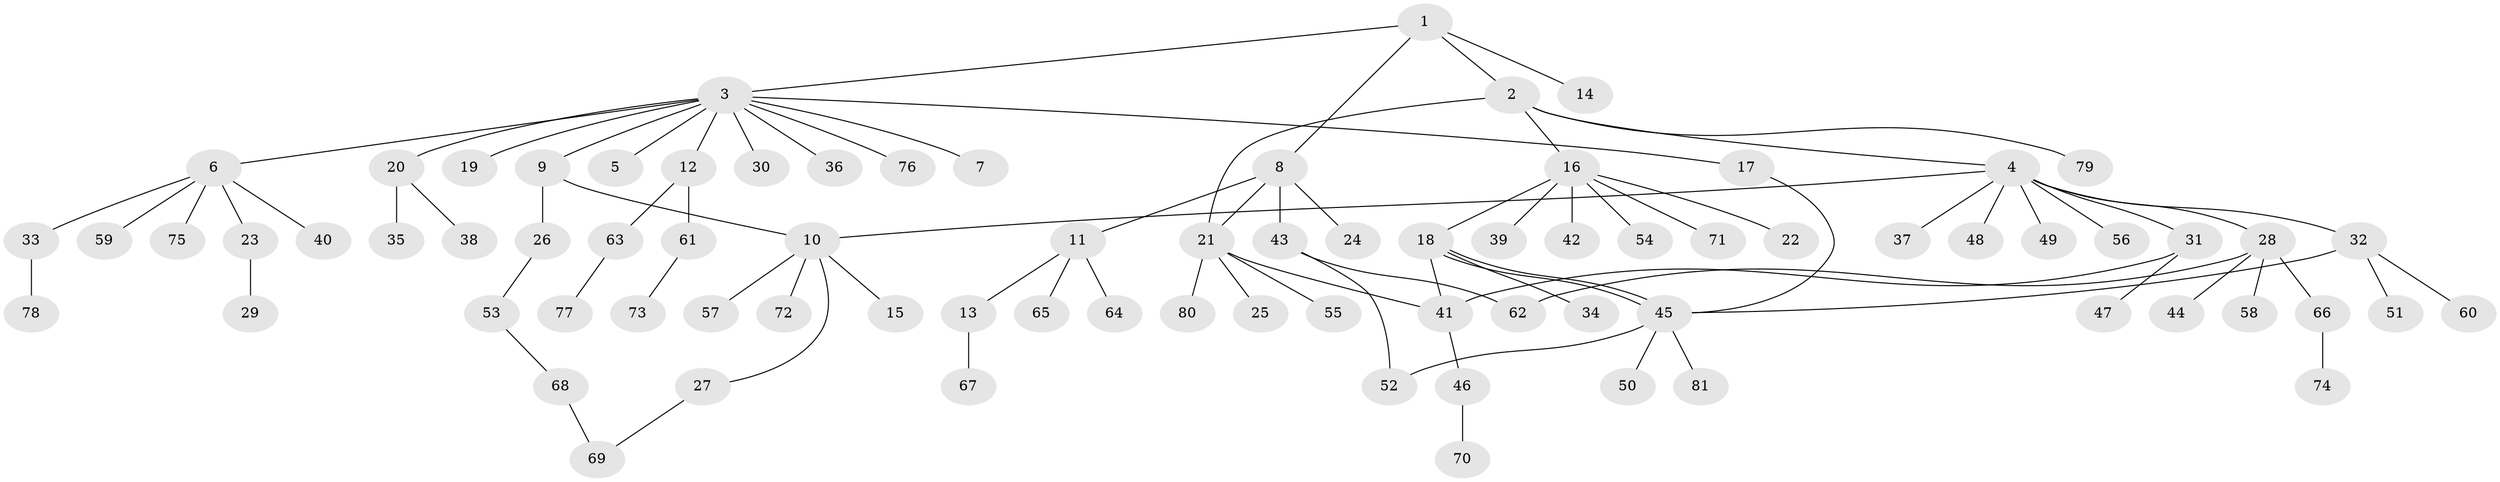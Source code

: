 // coarse degree distribution, {1: 0.8333333333333334, 24: 0.020833333333333332, 14: 0.020833333333333332, 7: 0.020833333333333332, 3: 0.020833333333333332, 2: 0.08333333333333333}
// Generated by graph-tools (version 1.1) at 2025/51/03/04/25 21:51:06]
// undirected, 81 vertices, 90 edges
graph export_dot {
graph [start="1"]
  node [color=gray90,style=filled];
  1;
  2;
  3;
  4;
  5;
  6;
  7;
  8;
  9;
  10;
  11;
  12;
  13;
  14;
  15;
  16;
  17;
  18;
  19;
  20;
  21;
  22;
  23;
  24;
  25;
  26;
  27;
  28;
  29;
  30;
  31;
  32;
  33;
  34;
  35;
  36;
  37;
  38;
  39;
  40;
  41;
  42;
  43;
  44;
  45;
  46;
  47;
  48;
  49;
  50;
  51;
  52;
  53;
  54;
  55;
  56;
  57;
  58;
  59;
  60;
  61;
  62;
  63;
  64;
  65;
  66;
  67;
  68;
  69;
  70;
  71;
  72;
  73;
  74;
  75;
  76;
  77;
  78;
  79;
  80;
  81;
  1 -- 2;
  1 -- 3;
  1 -- 8;
  1 -- 14;
  2 -- 4;
  2 -- 16;
  2 -- 21;
  2 -- 79;
  3 -- 5;
  3 -- 6;
  3 -- 7;
  3 -- 9;
  3 -- 12;
  3 -- 17;
  3 -- 19;
  3 -- 20;
  3 -- 30;
  3 -- 36;
  3 -- 76;
  4 -- 10;
  4 -- 28;
  4 -- 31;
  4 -- 32;
  4 -- 37;
  4 -- 48;
  4 -- 49;
  4 -- 56;
  6 -- 23;
  6 -- 33;
  6 -- 40;
  6 -- 59;
  6 -- 75;
  8 -- 11;
  8 -- 21;
  8 -- 24;
  8 -- 43;
  9 -- 10;
  9 -- 26;
  10 -- 15;
  10 -- 27;
  10 -- 57;
  10 -- 72;
  11 -- 13;
  11 -- 64;
  11 -- 65;
  12 -- 61;
  12 -- 63;
  13 -- 67;
  16 -- 18;
  16 -- 22;
  16 -- 39;
  16 -- 42;
  16 -- 54;
  16 -- 71;
  17 -- 45;
  18 -- 34;
  18 -- 41;
  18 -- 45;
  18 -- 45;
  20 -- 35;
  20 -- 38;
  21 -- 25;
  21 -- 41;
  21 -- 55;
  21 -- 80;
  23 -- 29;
  26 -- 53;
  27 -- 69;
  28 -- 44;
  28 -- 58;
  28 -- 62;
  28 -- 66;
  31 -- 41;
  31 -- 47;
  32 -- 45;
  32 -- 51;
  32 -- 60;
  33 -- 78;
  41 -- 46;
  43 -- 52;
  43 -- 62;
  45 -- 50;
  45 -- 52;
  45 -- 81;
  46 -- 70;
  53 -- 68;
  61 -- 73;
  63 -- 77;
  66 -- 74;
  68 -- 69;
}
